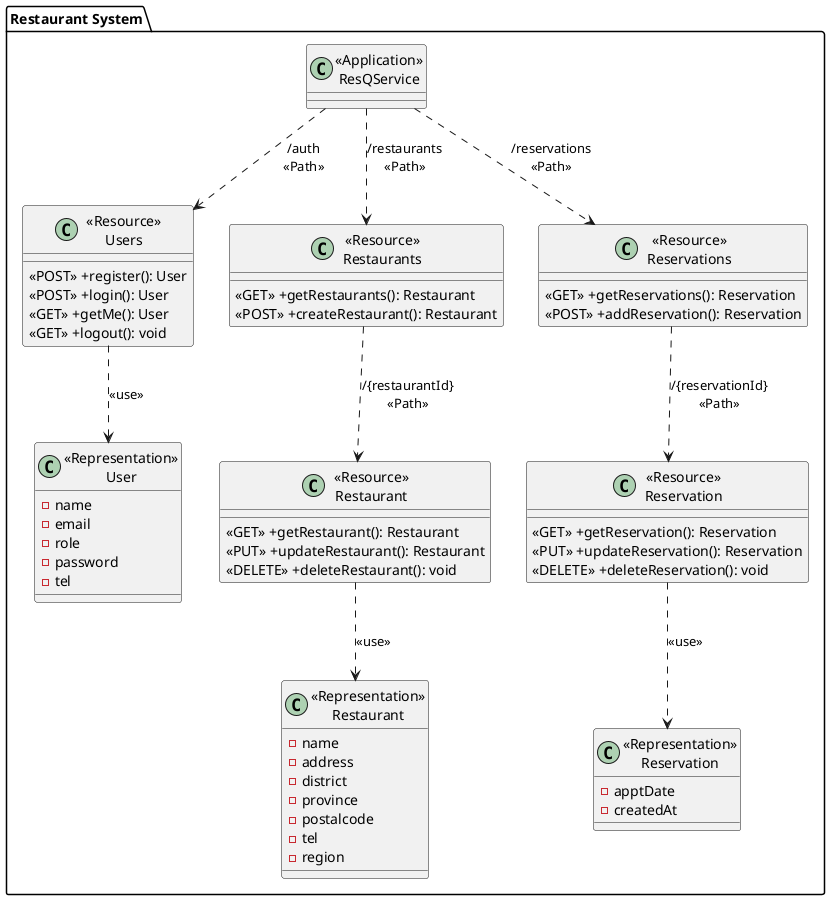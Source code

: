 @startuml
top to bottom direction
package "Restaurant System" {
    class "<<Application>>\nResQService" as ResQService {}

    class "<<Resource>>\nUsers" as ResourceUsers {
        <<POST>> +register(): User
        <<POST>> +login(): User
        <<GET>> +getMe(): User
        <<GET>> +logout(): void
    }

    class "<<Representation>>\nUser" as RepresentationUser {
        -name
        -email
        -role
        -password
        -tel
    }

    class "<<Resource>>\nRestaurants" as ResourceRestaurants {
        <<GET>> +getRestaurants(): Restaurant
        <<POST>> +createRestaurant(): Restaurant
    }

    class "<<Resource>>\nRestaurant" as ResourceRestaurant {
        <<GET>> +getRestaurant(): Restaurant
        <<PUT>> +updateRestaurant(): Restaurant
        <<DELETE>> +deleteRestaurant(): void
    }

    class "<<Representation>>\nRestaurant" as RepresentationRestaurant {
        -name
        -address
        -district
        -province
        -postalcode
        -tel
        -region
    }

    class "<<Resource>>\nReservations" as ResourceReservations {
        <<GET>> +getReservations(): Reservation
        <<POST>> +addReservation(): Reservation
    }

    class "<<Resource>>\nReservation" as ResourceReservation {
        <<GET>> +getReservation(): Reservation
        <<PUT>> +updateReservation(): Reservation
        <<DELETE>> +deleteReservation(): void
    }

    class "<<Representation>>\nReservation" as RepresentationReservation {
        -apptDate
        -createdAt
    }
}

ResQService ..> ResourceUsers : "/auth\n<<Path>>"
ResourceUsers ..> RepresentationUser : "<<use>>"

ResQService ..> ResourceRestaurants : "/restaurants\n<<Path>>"
ResourceRestaurants ..> ResourceRestaurant : "/{restaurantId}\n<<Path>>"
ResourceRestaurant ..> RepresentationRestaurant : "<<use>>"

ResQService ..> ResourceReservations : "/reservations\n<<Path>>"
ResourceReservations ..> ResourceReservation : "/{reservationId}\n<<Path>>"
ResourceReservation ..> RepresentationReservation : "<<use>>"
@enduml
